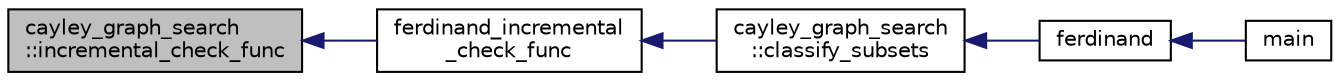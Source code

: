 digraph "cayley_graph_search::incremental_check_func"
{
  edge [fontname="Helvetica",fontsize="10",labelfontname="Helvetica",labelfontsize="10"];
  node [fontname="Helvetica",fontsize="10",shape=record];
  rankdir="LR";
  Node943 [label="cayley_graph_search\l::incremental_check_func",height=0.2,width=0.4,color="black", fillcolor="grey75", style="filled", fontcolor="black"];
  Node943 -> Node944 [dir="back",color="midnightblue",fontsize="10",style="solid",fontname="Helvetica"];
  Node944 [label="ferdinand_incremental\l_check_func",height=0.2,width=0.4,color="black", fillcolor="white", style="filled",URL="$da/df3/ferdinand_8_c.html#aa2b6e474e95c34c9f692acf51758dbb3"];
  Node944 -> Node945 [dir="back",color="midnightblue",fontsize="10",style="solid",fontname="Helvetica"];
  Node945 [label="cayley_graph_search\l::classify_subsets",height=0.2,width=0.4,color="black", fillcolor="white", style="filled",URL="$de/dae/classcayley__graph__search.html#a4cf8a90752e018a281481ac80ad52c4b"];
  Node945 -> Node946 [dir="back",color="midnightblue",fontsize="10",style="solid",fontname="Helvetica"];
  Node946 [label="ferdinand",height=0.2,width=0.4,color="black", fillcolor="white", style="filled",URL="$da/df3/ferdinand_8_c.html#a322b57727d23cf5a0932f11c30ea18d9"];
  Node946 -> Node947 [dir="back",color="midnightblue",fontsize="10",style="solid",fontname="Helvetica"];
  Node947 [label="main",height=0.2,width=0.4,color="black", fillcolor="white", style="filled",URL="$da/df3/ferdinand_8_c.html#a3c04138a5bfe5d72780bb7e82a18e627"];
}

